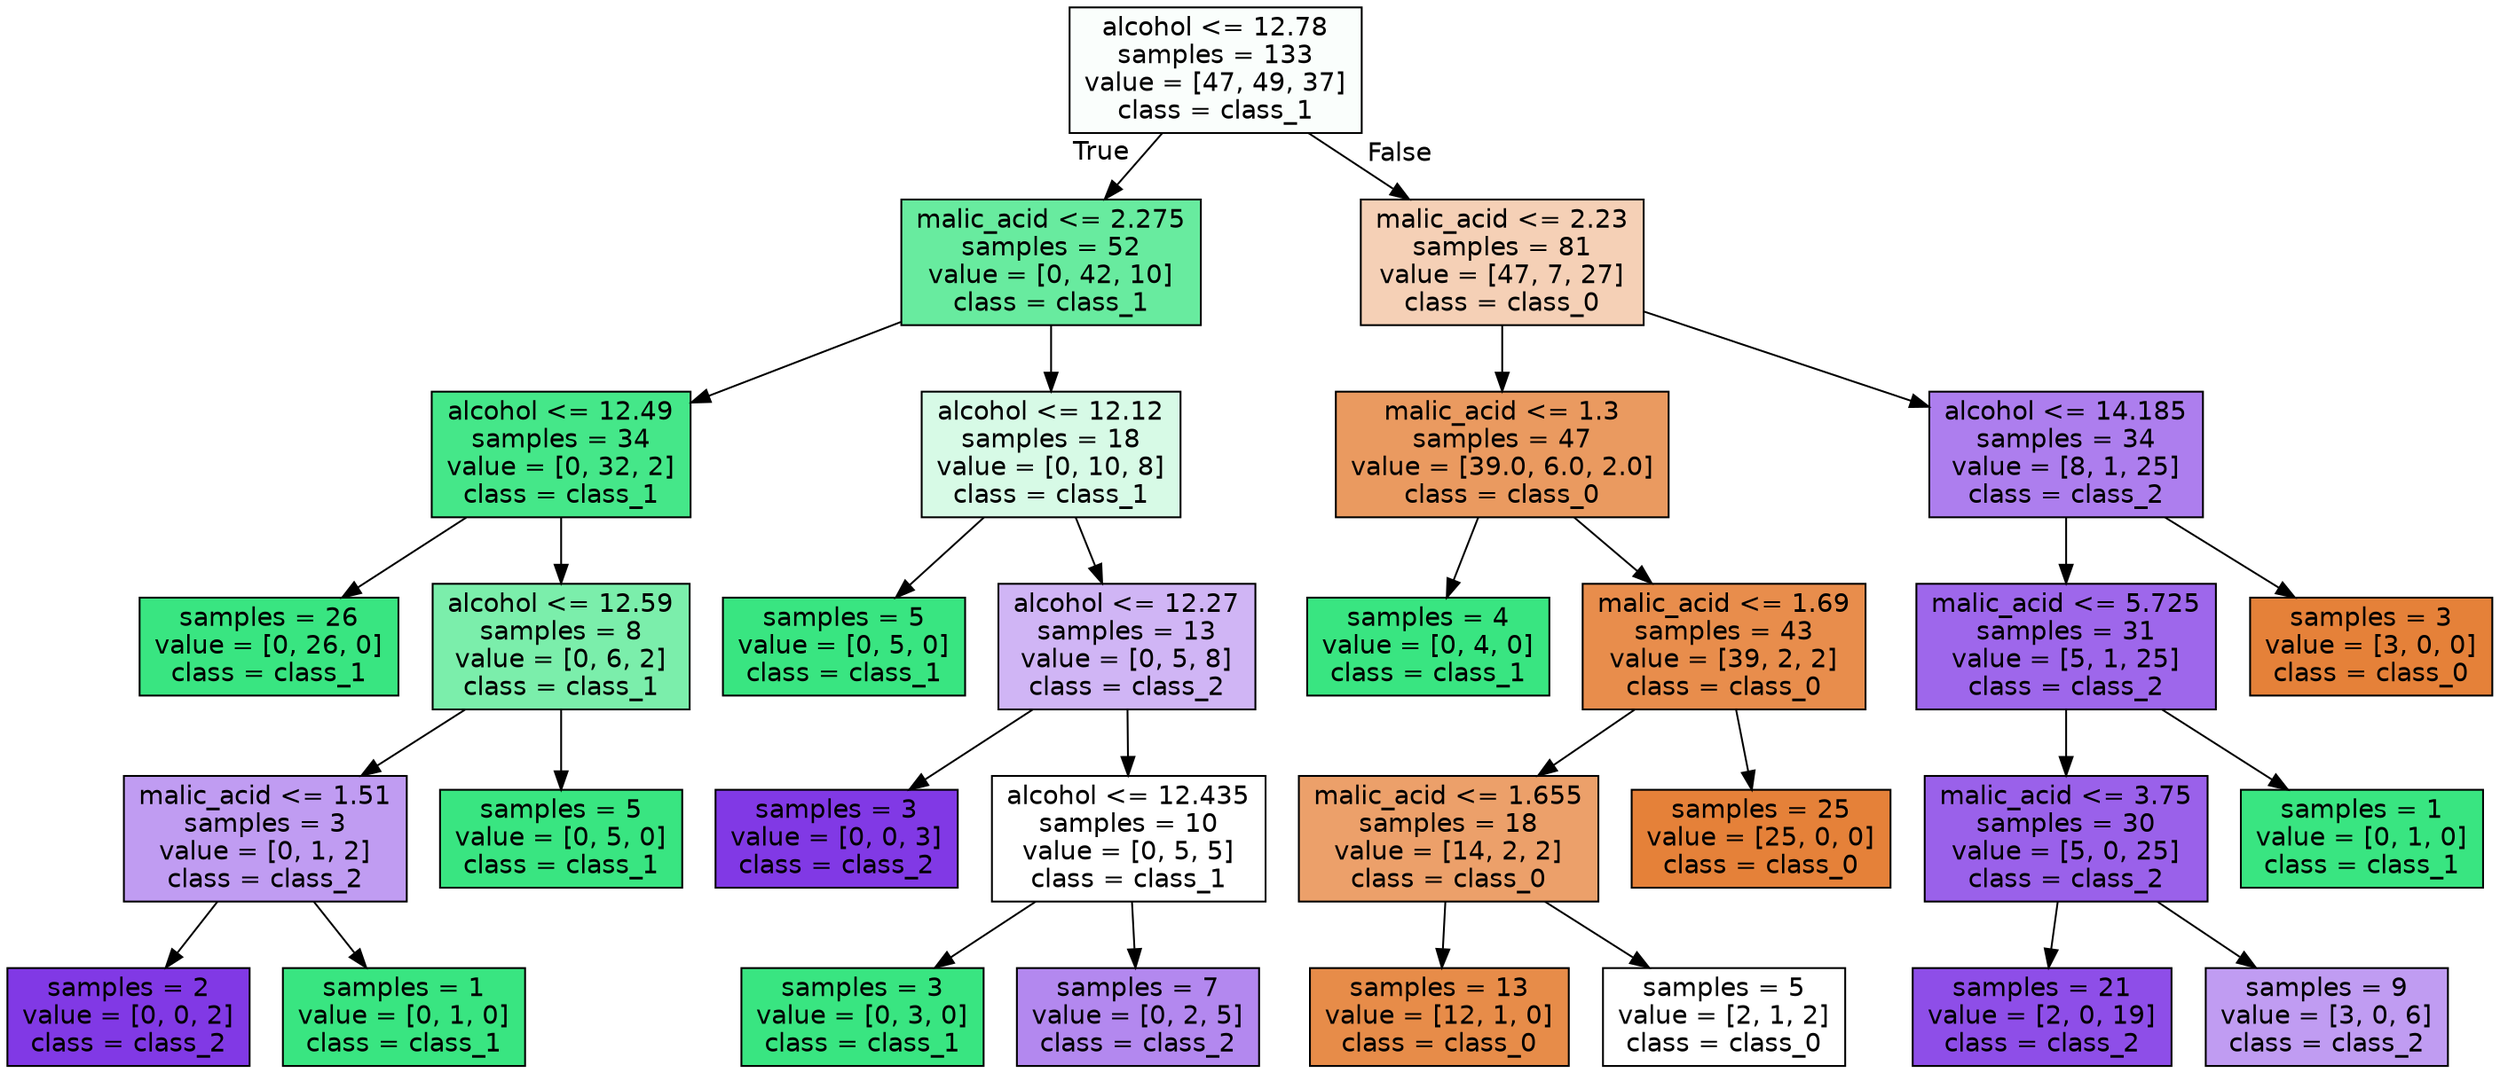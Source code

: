 digraph Tree {
node [shape=box, style="filled", color="black", fontname="helvetica"] ;
edge [fontname="helvetica"] ;
0 [label="alcohol <= 12.78\nsamples = 133\nvalue = [47, 49, 37]\nclass = class_1", fillcolor="#fafefc"] ;
1 [label="malic_acid <= 2.275\nsamples = 52\nvalue = [0, 42, 10]\nclass = class_1", fillcolor="#68eb9f"] ;
0 -> 1 [labeldistance=2.5, labelangle=45, headlabel="True"] ;
2 [label="alcohol <= 12.49\nsamples = 34\nvalue = [0, 32, 2]\nclass = class_1", fillcolor="#45e789"] ;
1 -> 2 ;
3 [label="samples = 26\nvalue = [0, 26, 0]\nclass = class_1", fillcolor="#39e581"] ;
2 -> 3 ;
4 [label="alcohol <= 12.59\nsamples = 8\nvalue = [0, 6, 2]\nclass = class_1", fillcolor="#7beeab"] ;
2 -> 4 ;
5 [label="malic_acid <= 1.51\nsamples = 3\nvalue = [0, 1, 2]\nclass = class_2", fillcolor="#c09cf2"] ;
4 -> 5 ;
6 [label="samples = 2\nvalue = [0, 0, 2]\nclass = class_2", fillcolor="#8139e5"] ;
5 -> 6 ;
7 [label="samples = 1\nvalue = [0, 1, 0]\nclass = class_1", fillcolor="#39e581"] ;
5 -> 7 ;
8 [label="samples = 5\nvalue = [0, 5, 0]\nclass = class_1", fillcolor="#39e581"] ;
4 -> 8 ;
9 [label="alcohol <= 12.12\nsamples = 18\nvalue = [0, 10, 8]\nclass = class_1", fillcolor="#d7fae6"] ;
1 -> 9 ;
10 [label="samples = 5\nvalue = [0, 5, 0]\nclass = class_1", fillcolor="#39e581"] ;
9 -> 10 ;
11 [label="alcohol <= 12.27\nsamples = 13\nvalue = [0, 5, 8]\nclass = class_2", fillcolor="#d0b5f5"] ;
9 -> 11 ;
12 [label="samples = 3\nvalue = [0, 0, 3]\nclass = class_2", fillcolor="#8139e5"] ;
11 -> 12 ;
13 [label="alcohol <= 12.435\nsamples = 10\nvalue = [0, 5, 5]\nclass = class_1", fillcolor="#ffffff"] ;
11 -> 13 ;
14 [label="samples = 3\nvalue = [0, 3, 0]\nclass = class_1", fillcolor="#39e581"] ;
13 -> 14 ;
15 [label="samples = 7\nvalue = [0, 2, 5]\nclass = class_2", fillcolor="#b388ef"] ;
13 -> 15 ;
16 [label="malic_acid <= 2.23\nsamples = 81\nvalue = [47, 7, 27]\nclass = class_0", fillcolor="#f5d0b6"] ;
0 -> 16 [labeldistance=2.5, labelangle=-45, headlabel="False"] ;
17 [label="malic_acid <= 1.3\nsamples = 47\nvalue = [39.0, 6.0, 2.0]\nclass = class_0", fillcolor="#ea9a60"] ;
16 -> 17 ;
18 [label="samples = 4\nvalue = [0, 4, 0]\nclass = class_1", fillcolor="#39e581"] ;
17 -> 18 ;
19 [label="malic_acid <= 1.69\nsamples = 43\nvalue = [39, 2, 2]\nclass = class_0", fillcolor="#e88d4c"] ;
17 -> 19 ;
20 [label="malic_acid <= 1.655\nsamples = 18\nvalue = [14, 2, 2]\nclass = class_0", fillcolor="#eca06a"] ;
19 -> 20 ;
21 [label="samples = 13\nvalue = [12, 1, 0]\nclass = class_0", fillcolor="#e78c49"] ;
20 -> 21 ;
22 [label="samples = 5\nvalue = [2, 1, 2]\nclass = class_0", fillcolor="#ffffff"] ;
20 -> 22 ;
23 [label="samples = 25\nvalue = [25, 0, 0]\nclass = class_0", fillcolor="#e58139"] ;
19 -> 23 ;
24 [label="alcohol <= 14.185\nsamples = 34\nvalue = [8, 1, 25]\nclass = class_2", fillcolor="#ad7eee"] ;
16 -> 24 ;
25 [label="malic_acid <= 5.725\nsamples = 31\nvalue = [5, 1, 25]\nclass = class_2", fillcolor="#9e67eb"] ;
24 -> 25 ;
26 [label="malic_acid <= 3.75\nsamples = 30\nvalue = [5, 0, 25]\nclass = class_2", fillcolor="#9a61ea"] ;
25 -> 26 ;
27 [label="samples = 21\nvalue = [2, 0, 19]\nclass = class_2", fillcolor="#8e4ee8"] ;
26 -> 27 ;
28 [label="samples = 9\nvalue = [3, 0, 6]\nclass = class_2", fillcolor="#c09cf2"] ;
26 -> 28 ;
29 [label="samples = 1\nvalue = [0, 1, 0]\nclass = class_1", fillcolor="#39e581"] ;
25 -> 29 ;
30 [label="samples = 3\nvalue = [3, 0, 0]\nclass = class_0", fillcolor="#e58139"] ;
24 -> 30 ;
}